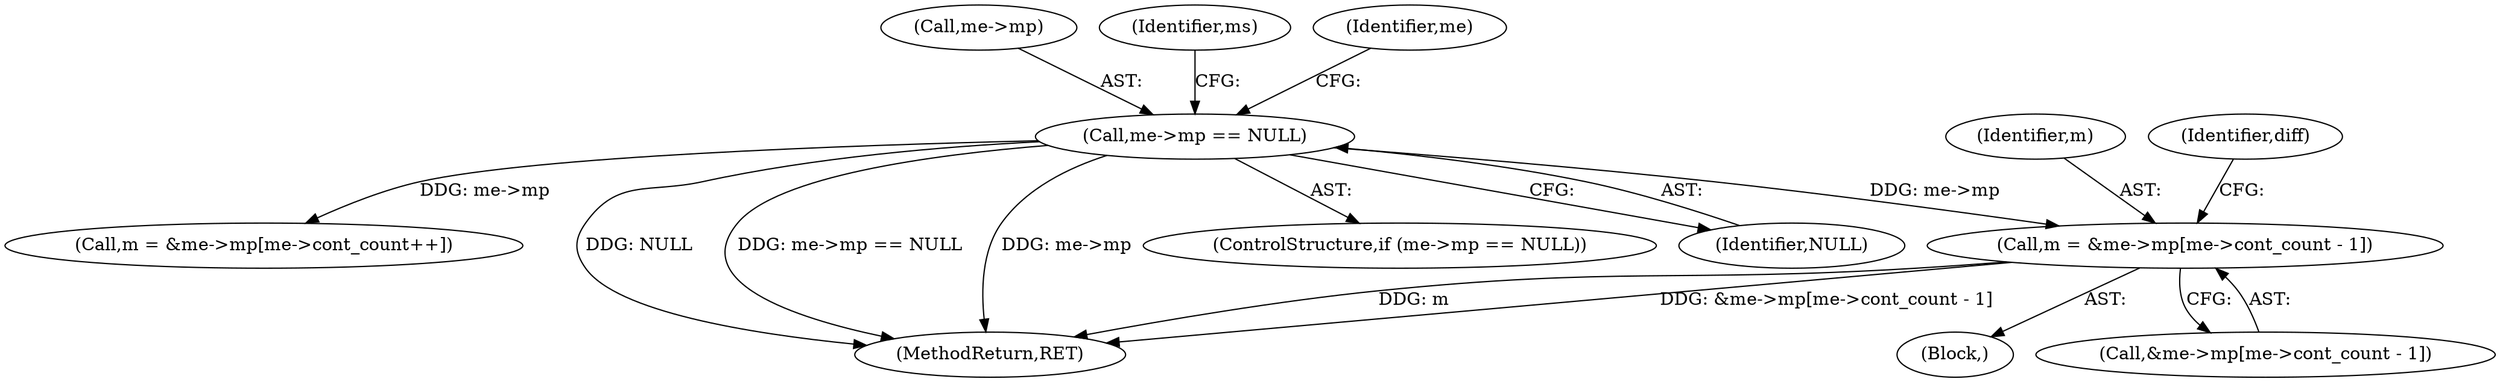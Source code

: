 digraph "0_file_4a284c89d6ef11aca34da65da7d673050a5ea320@array" {
"1000215" [label="(Call,m = &me->mp[me->cont_count - 1])"];
"1000190" [label="(Call,me->mp == NULL)"];
"1000190" [label="(Call,me->mp == NULL)"];
"1000194" [label="(Identifier,NULL)"];
"1000292" [label="(Call,m = &me->mp[me->cont_count++])"];
"1000191" [label="(Call,me->mp)"];
"1000215" [label="(Call,m = &me->mp[me->cont_count - 1])"];
"1000216" [label="(Identifier,m)"];
"1000197" [label="(Identifier,ms)"];
"1000205" [label="(Identifier,me)"];
"1000188" [label="(Block,)"];
"1001537" [label="(MethodReturn,RET)"];
"1000189" [label="(ControlStructure,if (me->mp == NULL))"];
"1000217" [label="(Call,&me->mp[me->cont_count - 1])"];
"1000228" [label="(Identifier,diff)"];
"1000215" -> "1000188"  [label="AST: "];
"1000215" -> "1000217"  [label="CFG: "];
"1000216" -> "1000215"  [label="AST: "];
"1000217" -> "1000215"  [label="AST: "];
"1000228" -> "1000215"  [label="CFG: "];
"1000215" -> "1001537"  [label="DDG: m"];
"1000215" -> "1001537"  [label="DDG: &me->mp[me->cont_count - 1]"];
"1000190" -> "1000215"  [label="DDG: me->mp"];
"1000190" -> "1000189"  [label="AST: "];
"1000190" -> "1000194"  [label="CFG: "];
"1000191" -> "1000190"  [label="AST: "];
"1000194" -> "1000190"  [label="AST: "];
"1000197" -> "1000190"  [label="CFG: "];
"1000205" -> "1000190"  [label="CFG: "];
"1000190" -> "1001537"  [label="DDG: NULL"];
"1000190" -> "1001537"  [label="DDG: me->mp == NULL"];
"1000190" -> "1001537"  [label="DDG: me->mp"];
"1000190" -> "1000292"  [label="DDG: me->mp"];
}
